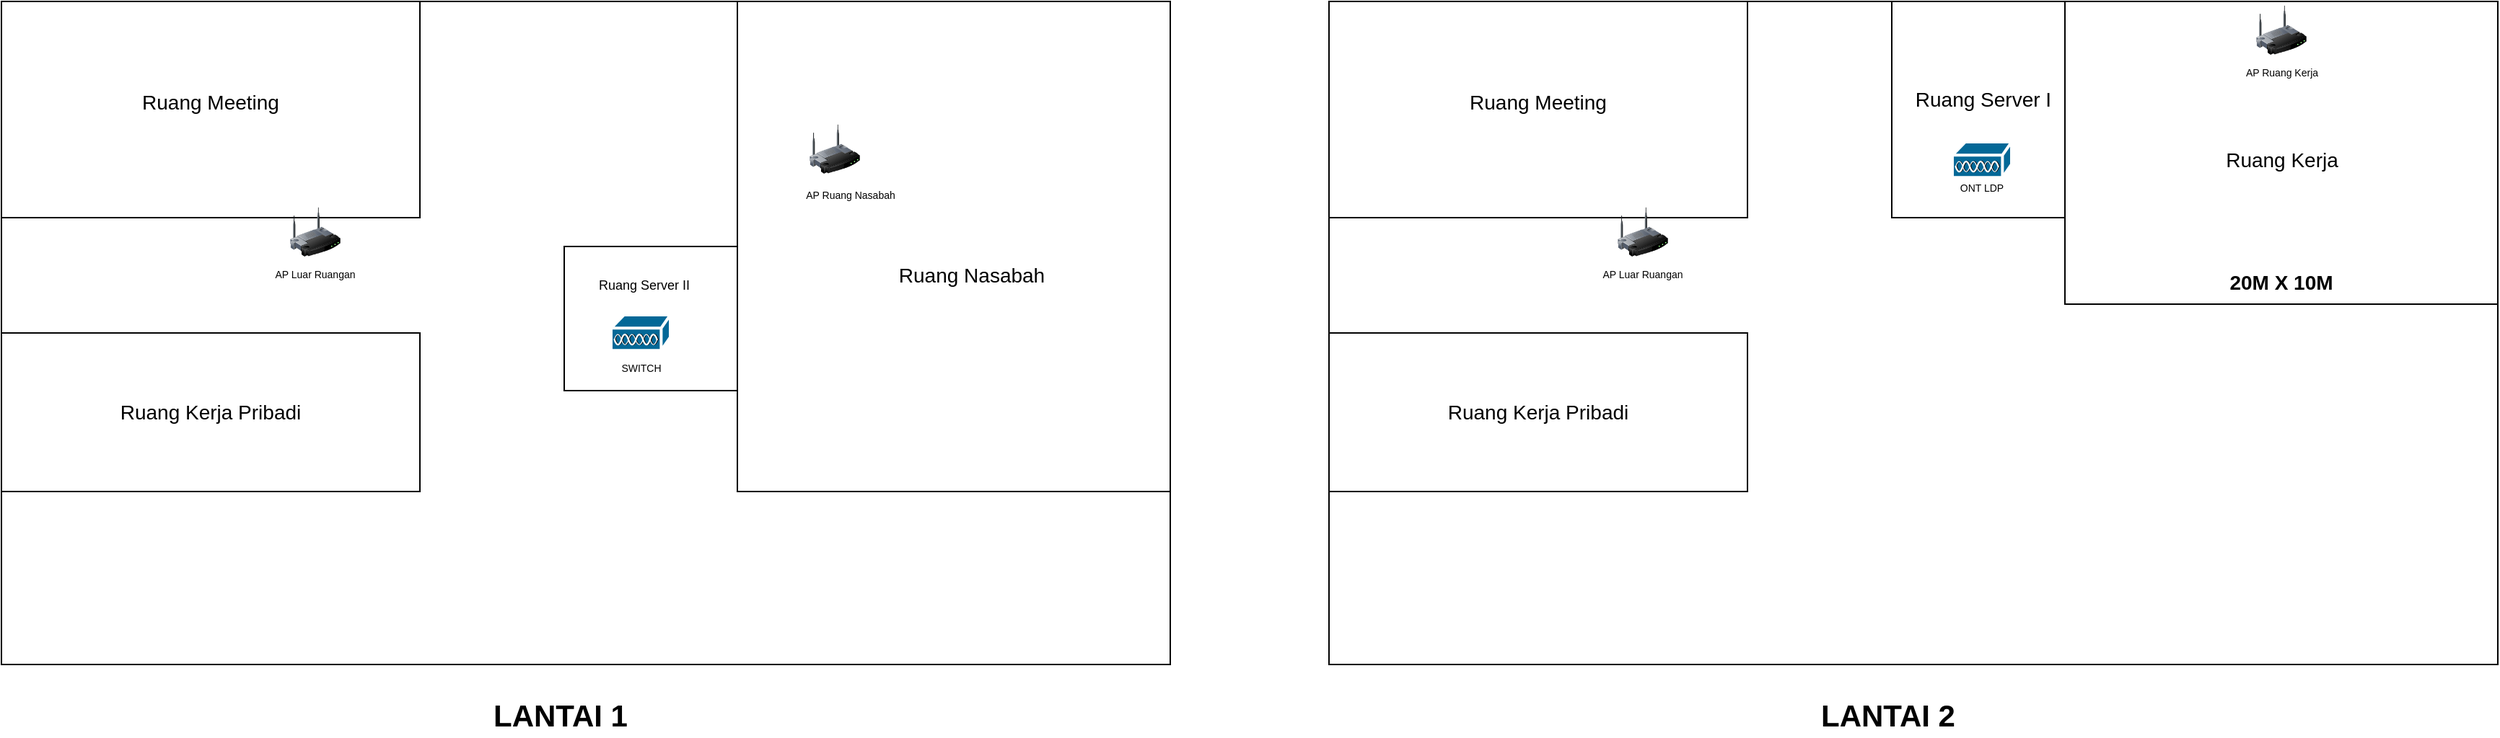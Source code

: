 <mxfile version="16.5.2" type="github" pages="2"><diagram id="sKnl_Fqc-ao-S8ZWsDrr" name="Page-1"><mxGraphModel dx="2814" dy="739" grid="1" gridSize="10" guides="1" tooltips="1" connect="1" arrows="1" fold="1" page="1" pageScale="1" pageWidth="827" pageHeight="1169" math="0" shadow="0"><root><mxCell id="0"/><mxCell id="1" parent="0"/><mxCell id="VTWyQ4uvKS9EgzxxXfux-1" value="" style="rounded=0;whiteSpace=wrap;html=1;" vertex="1" parent="1"><mxGeometry x="-60" y="30" width="810" height="460" as="geometry"/></mxCell><mxCell id="VTWyQ4uvKS9EgzxxXfux-2" value="LANTAI 2" style="text;html=1;strokeColor=none;fillColor=none;align=center;verticalAlign=middle;whiteSpace=wrap;rounded=0;fontStyle=1;fontSize=21;" vertex="1" parent="1"><mxGeometry x="270" y="510" width="115" height="30" as="geometry"/></mxCell><mxCell id="VTWyQ4uvKS9EgzxxXfux-3" value="" style="rounded=0;whiteSpace=wrap;html=1;fontSize=21;" vertex="1" parent="1"><mxGeometry x="450" y="30" width="300" height="210" as="geometry"/></mxCell><mxCell id="VTWyQ4uvKS9EgzxxXfux-4" value="" style="rounded=0;whiteSpace=wrap;html=1;fontSize=21;" vertex="1" parent="1"><mxGeometry x="330" y="30" width="120" height="150" as="geometry"/></mxCell><mxCell id="VTWyQ4uvKS9EgzxxXfux-5" value="" style="rounded=0;whiteSpace=wrap;html=1;fontSize=21;" vertex="1" parent="1"><mxGeometry x="-60" y="30" width="290" height="150" as="geometry"/></mxCell><mxCell id="VTWyQ4uvKS9EgzxxXfux-6" value="" style="rounded=0;whiteSpace=wrap;html=1;fontSize=21;" vertex="1" parent="1"><mxGeometry x="-60" y="260" width="290" height="110" as="geometry"/></mxCell><mxCell id="VTWyQ4uvKS9EgzxxXfux-8" value="20M X 10M" style="text;html=1;strokeColor=none;fillColor=none;align=center;verticalAlign=middle;whiteSpace=wrap;rounded=0;fontSize=14;fontStyle=1" vertex="1" parent="1"><mxGeometry x="535" y="210" width="130" height="30" as="geometry"/></mxCell><mxCell id="VTWyQ4uvKS9EgzxxXfux-9" value="Ruang Kerja" style="text;html=1;strokeColor=none;fillColor=none;align=center;verticalAlign=middle;whiteSpace=wrap;rounded=0;fontSize=14;" vertex="1" parent="1"><mxGeometry x="547.5" y="132.5" width="105" height="15" as="geometry"/></mxCell><mxCell id="VTWyQ4uvKS9EgzxxXfux-10" value="Ruang Kerja Pribadi" style="text;html=1;strokeColor=none;fillColor=none;align=center;verticalAlign=middle;whiteSpace=wrap;rounded=0;fontSize=14;" vertex="1" parent="1"><mxGeometry x="20" y="300" width="130" height="30" as="geometry"/></mxCell><mxCell id="VTWyQ4uvKS9EgzxxXfux-11" value="Ruang Server I" style="text;html=1;strokeColor=none;fillColor=none;align=center;verticalAlign=middle;whiteSpace=wrap;rounded=0;fontSize=14;" vertex="1" parent="1"><mxGeometry x="345" y="90" width="96.5" height="15" as="geometry"/></mxCell><mxCell id="VTWyQ4uvKS9EgzxxXfux-12" value="Ruang Meeting" style="text;html=1;strokeColor=none;fillColor=none;align=center;verticalAlign=middle;whiteSpace=wrap;rounded=0;fontSize=14;" vertex="1" parent="1"><mxGeometry x="20" y="85" width="130" height="30" as="geometry"/></mxCell><mxCell id="VTWyQ4uvKS9EgzxxXfux-14" value="" style="image;html=1;image=img/lib/clip_art/networking/Wireless_Router_128x128.png;fontSize=14;" vertex="1" parent="1"><mxGeometry x="582.5" y="30" width="35" height="40" as="geometry"/></mxCell><mxCell id="VTWyQ4uvKS9EgzxxXfux-15" value="" style="shape=mxgraph.cisco.misc.access_point;html=1;pointerEvents=1;dashed=0;fillColor=#036897;strokeColor=#ffffff;strokeWidth=2;verticalLabelPosition=bottom;verticalAlign=top;align=center;outlineConnect=0;fontSize=14;" vertex="1" parent="1"><mxGeometry x="372" y="127.5" width="41" height="25" as="geometry"/></mxCell><mxCell id="VTWyQ4uvKS9EgzxxXfux-16" value="ONT LDP" style="text;html=1;strokeColor=none;fillColor=none;align=center;verticalAlign=middle;whiteSpace=wrap;rounded=0;fontSize=7;" vertex="1" parent="1"><mxGeometry x="372" y="155" width="41" height="10" as="geometry"/></mxCell><mxCell id="VTWyQ4uvKS9EgzxxXfux-17" value="AP Ruang Kerja" style="text;html=1;strokeColor=none;fillColor=none;align=center;verticalAlign=middle;whiteSpace=wrap;rounded=0;fontSize=7;" vertex="1" parent="1"><mxGeometry x="569.75" y="75" width="60.5" height="10" as="geometry"/></mxCell><mxCell id="VTWyQ4uvKS9EgzxxXfux-18" value="" style="image;html=1;image=img/lib/clip_art/networking/Wireless_Router_128x128.png;fontSize=14;" vertex="1" parent="1"><mxGeometry x="140" y="170" width="35" height="40" as="geometry"/></mxCell><mxCell id="VTWyQ4uvKS9EgzxxXfux-19" value="AP Luar Ruangan" style="text;html=1;strokeColor=none;fillColor=none;align=center;verticalAlign=middle;whiteSpace=wrap;rounded=0;fontSize=7;" vertex="1" parent="1"><mxGeometry x="127.25" y="215" width="60.5" height="10" as="geometry"/></mxCell><mxCell id="VTWyQ4uvKS9EgzxxXfux-22" value="" style="rounded=0;whiteSpace=wrap;html=1;" vertex="1" parent="1"><mxGeometry x="-980" y="30" width="810" height="460" as="geometry"/></mxCell><mxCell id="VTWyQ4uvKS9EgzxxXfux-23" value="LANTAI 1" style="text;html=1;strokeColor=none;fillColor=none;align=center;verticalAlign=middle;whiteSpace=wrap;rounded=0;fontStyle=1;fontSize=21;" vertex="1" parent="1"><mxGeometry x="-650" y="510" width="115" height="30" as="geometry"/></mxCell><mxCell id="VTWyQ4uvKS9EgzxxXfux-24" value="" style="rounded=0;whiteSpace=wrap;html=1;fontSize=21;" vertex="1" parent="1"><mxGeometry x="-470" y="30" width="300" height="340" as="geometry"/></mxCell><mxCell id="VTWyQ4uvKS9EgzxxXfux-25" value="" style="rounded=0;whiteSpace=wrap;html=1;fontSize=21;" vertex="1" parent="1"><mxGeometry x="-590" y="200" width="120" height="100" as="geometry"/></mxCell><mxCell id="VTWyQ4uvKS9EgzxxXfux-26" value="" style="rounded=0;whiteSpace=wrap;html=1;fontSize=21;" vertex="1" parent="1"><mxGeometry x="-980" y="30" width="290" height="150" as="geometry"/></mxCell><mxCell id="VTWyQ4uvKS9EgzxxXfux-27" value="" style="rounded=0;whiteSpace=wrap;html=1;fontSize=21;" vertex="1" parent="1"><mxGeometry x="-980" y="260" width="290" height="110" as="geometry"/></mxCell><mxCell id="VTWyQ4uvKS9EgzxxXfux-29" value="Ruang Nasabah" style="text;html=1;strokeColor=none;fillColor=none;align=center;verticalAlign=middle;whiteSpace=wrap;rounded=0;fontSize=14;" vertex="1" parent="1"><mxGeometry x="-360" y="212.5" width="105" height="15" as="geometry"/></mxCell><mxCell id="VTWyQ4uvKS9EgzxxXfux-30" value="Ruang Kerja Pribadi" style="text;html=1;strokeColor=none;fillColor=none;align=center;verticalAlign=middle;whiteSpace=wrap;rounded=0;fontSize=14;" vertex="1" parent="1"><mxGeometry x="-900" y="300" width="130" height="30" as="geometry"/></mxCell><mxCell id="VTWyQ4uvKS9EgzxxXfux-31" value="&lt;font style=&quot;font-size: 9px&quot;&gt;Ruang Server II&lt;/font&gt;" style="text;html=1;strokeColor=none;fillColor=none;align=center;verticalAlign=middle;whiteSpace=wrap;rounded=0;fontSize=14;" vertex="1" parent="1"><mxGeometry x="-582.5" y="217" width="95" height="15" as="geometry"/></mxCell><mxCell id="VTWyQ4uvKS9EgzxxXfux-32" value="Ruang Meeting" style="text;html=1;strokeColor=none;fillColor=none;align=center;verticalAlign=middle;whiteSpace=wrap;rounded=0;fontSize=14;" vertex="1" parent="1"><mxGeometry x="-900" y="85" width="130" height="30" as="geometry"/></mxCell><mxCell id="VTWyQ4uvKS9EgzxxXfux-33" value="" style="image;html=1;image=img/lib/clip_art/networking/Wireless_Router_128x128.png;fontSize=14;" vertex="1" parent="1"><mxGeometry x="-420" y="112.5" width="35" height="40" as="geometry"/></mxCell><mxCell id="VTWyQ4uvKS9EgzxxXfux-34" value="" style="shape=mxgraph.cisco.misc.access_point;html=1;pointerEvents=1;dashed=0;fillColor=#036897;strokeColor=#ffffff;strokeWidth=2;verticalLabelPosition=bottom;verticalAlign=top;align=center;outlineConnect=0;fontSize=14;" vertex="1" parent="1"><mxGeometry x="-557.5" y="247.5" width="41" height="25" as="geometry"/></mxCell><mxCell id="VTWyQ4uvKS9EgzxxXfux-35" value="SWITCH" style="text;html=1;strokeColor=none;fillColor=none;align=center;verticalAlign=middle;whiteSpace=wrap;rounded=0;fontSize=7;" vertex="1" parent="1"><mxGeometry x="-557.5" y="280" width="41" height="10" as="geometry"/></mxCell><mxCell id="VTWyQ4uvKS9EgzxxXfux-36" value="AP Ruang Nasabah" style="text;html=1;strokeColor=none;fillColor=none;align=center;verticalAlign=middle;whiteSpace=wrap;rounded=0;fontSize=7;" vertex="1" parent="1"><mxGeometry x="-432.75" y="160" width="82.75" height="10" as="geometry"/></mxCell><mxCell id="VTWyQ4uvKS9EgzxxXfux-37" value="" style="image;html=1;image=img/lib/clip_art/networking/Wireless_Router_128x128.png;fontSize=14;" vertex="1" parent="1"><mxGeometry x="-780" y="170" width="35" height="40" as="geometry"/></mxCell><mxCell id="VTWyQ4uvKS9EgzxxXfux-38" value="AP Luar Ruangan" style="text;html=1;strokeColor=none;fillColor=none;align=center;verticalAlign=middle;whiteSpace=wrap;rounded=0;fontSize=7;" vertex="1" parent="1"><mxGeometry x="-792.75" y="215" width="60.5" height="10" as="geometry"/></mxCell></root></mxGraphModel></diagram><diagram id="CyJs-NC2e382KtxXeuPG" name="Page-2"><mxGraphModel dx="1102" dy="1871" grid="1" gridSize="10" guides="1" tooltips="1" connect="1" arrows="1" fold="1" page="1" pageScale="1" pageWidth="827" pageHeight="1169" math="0" shadow="0"><root><mxCell id="K6Kpq-iHqO_E48zRbySo-0"/><mxCell id="K6Kpq-iHqO_E48zRbySo-1" parent="K6Kpq-iHqO_E48zRbySo-0"/><mxCell id="K6Kpq-iHqO_E48zRbySo-2" value="" style="image;html=1;image=img/lib/clip_art/networking/Switch_128x128.png;fontSize=9;" vertex="1" parent="K6Kpq-iHqO_E48zRbySo-1"><mxGeometry x="180" y="220" width="80" height="80" as="geometry"/></mxCell><mxCell id="K6Kpq-iHqO_E48zRbySo-3" value="" style="image;html=1;image=img/lib/clip_art/networking/Switch_128x128.png;fontSize=9;" vertex="1" parent="K6Kpq-iHqO_E48zRbySo-1"><mxGeometry x="510" y="220" width="80" height="80" as="geometry"/></mxCell><mxCell id="K6Kpq-iHqO_E48zRbySo-5" value="" style="sketch=0;points=[[0.5,0,0],[1,0.5,0],[0.5,1,0],[0,0.5,0],[0.145,0.145,0],[0.856,0.145,0],[0.855,0.856,0],[0.145,0.855,0]];verticalLabelPosition=bottom;html=1;verticalAlign=top;aspect=fixed;align=center;pointerEvents=1;shape=mxgraph.cisco19.rect;prIcon=router;fillColor=#FAFAFA;strokeColor=#005073;fontSize=9;" vertex="1" parent="K6Kpq-iHqO_E48zRbySo-1"><mxGeometry x="364" y="90" width="50" height="50" as="geometry"/></mxCell><mxCell id="K6Kpq-iHqO_E48zRbySo-6" value="" style="image;html=1;image=img/lib/clip_art/networking/Wireless_Router_N_128x128.png;fontSize=9;" vertex="1" parent="K6Kpq-iHqO_E48zRbySo-1"><mxGeometry x="349" y="-60" width="80" height="80" as="geometry"/></mxCell><mxCell id="K6Kpq-iHqO_E48zRbySo-9" value="" style="shape=mxgraph.cisco.routers.atm_router;html=1;pointerEvents=1;dashed=0;fillColor=#036897;strokeColor=#ffffff;strokeWidth=2;verticalLabelPosition=bottom;verticalAlign=top;align=center;outlineConnect=0;fontSize=9;" vertex="1" parent="K6Kpq-iHqO_E48zRbySo-1"><mxGeometry x="351" y="-180" width="78" height="53" as="geometry"/></mxCell><mxCell id="K6Kpq-iHqO_E48zRbySo-10" value="" style="endArrow=none;html=1;rounded=0;fontSize=9;" edge="1" parent="K6Kpq-iHqO_E48zRbySo-1" source="K6Kpq-iHqO_E48zRbySo-6" target="K6Kpq-iHqO_E48zRbySo-9"><mxGeometry width="50" height="50" relative="1" as="geometry"><mxPoint x="390" y="80" as="sourcePoint"/><mxPoint x="440" y="30" as="targetPoint"/></mxGeometry></mxCell><mxCell id="K6Kpq-iHqO_E48zRbySo-11" value="" style="endArrow=none;html=1;rounded=0;fontSize=9;entryX=0.5;entryY=1;entryDx=0;entryDy=0;exitX=0.5;exitY=0;exitDx=0;exitDy=0;exitPerimeter=0;" edge="1" parent="K6Kpq-iHqO_E48zRbySo-1" source="K6Kpq-iHqO_E48zRbySo-5" target="K6Kpq-iHqO_E48zRbySo-6"><mxGeometry width="50" height="50" relative="1" as="geometry"><mxPoint x="270" y="120" as="sourcePoint"/><mxPoint x="320" y="70" as="targetPoint"/></mxGeometry></mxCell><mxCell id="K6Kpq-iHqO_E48zRbySo-12" value="" style="endArrow=none;html=1;rounded=0;fontSize=9;entryX=0.5;entryY=1;entryDx=0;entryDy=0;entryPerimeter=0;" edge="1" parent="K6Kpq-iHqO_E48zRbySo-1" source="K6Kpq-iHqO_E48zRbySo-2" target="K6Kpq-iHqO_E48zRbySo-5"><mxGeometry width="50" height="50" relative="1" as="geometry"><mxPoint x="390" y="80" as="sourcePoint"/><mxPoint x="440" y="30" as="targetPoint"/></mxGeometry></mxCell><mxCell id="K6Kpq-iHqO_E48zRbySo-13" value="" style="endArrow=none;html=1;rounded=0;fontSize=9;exitX=0.5;exitY=1;exitDx=0;exitDy=0;exitPerimeter=0;" edge="1" parent="K6Kpq-iHqO_E48zRbySo-1" source="K6Kpq-iHqO_E48zRbySo-5" target="K6Kpq-iHqO_E48zRbySo-3"><mxGeometry width="50" height="50" relative="1" as="geometry"><mxPoint x="390" y="80" as="sourcePoint"/><mxPoint x="440" y="30" as="targetPoint"/></mxGeometry></mxCell><mxCell id="K6Kpq-iHqO_E48zRbySo-18" value="" style="sketch=0;pointerEvents=1;shadow=0;dashed=0;html=1;strokeColor=none;fillColor=#505050;labelPosition=center;verticalLabelPosition=bottom;verticalAlign=top;outlineConnect=0;align=center;shape=mxgraph.office.devices.modem;fontSize=9;" vertex="1" parent="K6Kpq-iHqO_E48zRbySo-1"><mxGeometry x="110" y="416" width="54" height="34" as="geometry"/></mxCell><mxCell id="K6Kpq-iHqO_E48zRbySo-19" value="" style="sketch=0;pointerEvents=1;shadow=0;dashed=0;html=1;strokeColor=none;fillColor=#505050;labelPosition=center;verticalLabelPosition=bottom;verticalAlign=top;outlineConnect=0;align=center;shape=mxgraph.office.devices.modem;fontSize=9;" vertex="1" parent="K6Kpq-iHqO_E48zRbySo-1"><mxGeometry x="260" y="416" width="54" height="34" as="geometry"/></mxCell><mxCell id="K6Kpq-iHqO_E48zRbySo-20" value="" style="sketch=0;pointerEvents=1;shadow=0;dashed=0;html=1;strokeColor=none;fillColor=#505050;labelPosition=center;verticalLabelPosition=bottom;verticalAlign=top;outlineConnect=0;align=center;shape=mxgraph.office.devices.modem;fontSize=9;" vertex="1" parent="K6Kpq-iHqO_E48zRbySo-1"><mxGeometry x="456" y="416" width="54" height="34" as="geometry"/></mxCell><mxCell id="K6Kpq-iHqO_E48zRbySo-21" value="" style="sketch=0;pointerEvents=1;shadow=0;dashed=0;html=1;strokeColor=none;fillColor=#505050;labelPosition=center;verticalLabelPosition=bottom;verticalAlign=top;outlineConnect=0;align=center;shape=mxgraph.office.devices.modem;fontSize=9;" vertex="1" parent="K6Kpq-iHqO_E48zRbySo-1"><mxGeometry x="610" y="413" width="54" height="34" as="geometry"/></mxCell><mxCell id="K6Kpq-iHqO_E48zRbySo-22" value="" style="endArrow=none;html=1;rounded=0;fontSize=9;exitX=0.25;exitY=1;exitDx=0;exitDy=0;" edge="1" parent="K6Kpq-iHqO_E48zRbySo-1" source="K6Kpq-iHqO_E48zRbySo-2" target="K6Kpq-iHqO_E48zRbySo-18"><mxGeometry width="50" height="50" relative="1" as="geometry"><mxPoint x="390" y="240" as="sourcePoint"/><mxPoint x="440" y="190" as="targetPoint"/></mxGeometry></mxCell><mxCell id="K6Kpq-iHqO_E48zRbySo-23" value="" style="endArrow=none;html=1;rounded=0;fontSize=9;exitX=0.25;exitY=1;exitDx=0;exitDy=0;" edge="1" parent="K6Kpq-iHqO_E48zRbySo-1" source="K6Kpq-iHqO_E48zRbySo-2" target="K6Kpq-iHqO_E48zRbySo-19"><mxGeometry width="50" height="50" relative="1" as="geometry"><mxPoint x="390" y="240" as="sourcePoint"/><mxPoint x="440" y="190" as="targetPoint"/></mxGeometry></mxCell><mxCell id="K6Kpq-iHqO_E48zRbySo-24" value="" style="endArrow=none;html=1;rounded=0;fontSize=9;" edge="1" parent="K6Kpq-iHqO_E48zRbySo-1" source="K6Kpq-iHqO_E48zRbySo-20" target="K6Kpq-iHqO_E48zRbySo-3"><mxGeometry width="50" height="50" relative="1" as="geometry"><mxPoint x="460" y="330" as="sourcePoint"/><mxPoint x="440" y="190" as="targetPoint"/></mxGeometry></mxCell><mxCell id="K6Kpq-iHqO_E48zRbySo-25" value="" style="endArrow=none;html=1;rounded=0;fontSize=9;exitX=0.5;exitY=1;exitDx=0;exitDy=0;" edge="1" parent="K6Kpq-iHqO_E48zRbySo-1" source="K6Kpq-iHqO_E48zRbySo-3" target="K6Kpq-iHqO_E48zRbySo-21"><mxGeometry width="50" height="50" relative="1" as="geometry"><mxPoint x="390" y="240" as="sourcePoint"/><mxPoint x="440" y="190" as="targetPoint"/></mxGeometry></mxCell><mxCell id="K6Kpq-iHqO_E48zRbySo-26" value="INTERNET" style="text;html=1;strokeColor=none;fillColor=none;align=center;verticalAlign=middle;whiteSpace=wrap;rounded=0;fontSize=9;" vertex="1" parent="K6Kpq-iHqO_E48zRbySo-1"><mxGeometry x="107" y="-127" width="60" height="30" as="geometry"/></mxCell><mxCell id="K6Kpq-iHqO_E48zRbySo-27" value="" style="aspect=fixed;perimeter=ellipsePerimeter;html=1;align=center;shadow=0;dashed=0;spacingTop=3;image;image=img/lib/active_directory/internet_cloud.svg;fontSize=9;" vertex="1" parent="K6Kpq-iHqO_E48zRbySo-1"><mxGeometry x="106" y="-178" width="74" height="46.62" as="geometry"/></mxCell><mxCell id="K6Kpq-iHqO_E48zRbySo-28" value="" style="endArrow=none;html=1;rounded=0;fontSize=9;exitX=1;exitY=0.5;exitDx=0;exitDy=0;entryX=0;entryY=0.5;entryDx=0;entryDy=0;entryPerimeter=0;" edge="1" parent="K6Kpq-iHqO_E48zRbySo-1" source="K6Kpq-iHqO_E48zRbySo-27" target="K6Kpq-iHqO_E48zRbySo-9"><mxGeometry width="50" height="50" relative="1" as="geometry"><mxPoint x="230" y="-120" as="sourcePoint"/><mxPoint x="280" y="-170" as="targetPoint"/></mxGeometry></mxCell><mxCell id="K6Kpq-iHqO_E48zRbySo-29" value="POP JOGJA" style="text;html=1;strokeColor=none;fillColor=none;align=center;verticalAlign=middle;whiteSpace=wrap;rounded=0;fontSize=9;" vertex="1" parent="K6Kpq-iHqO_E48zRbySo-1"><mxGeometry x="440" y="-166.5" width="60" height="30" as="geometry"/></mxCell><mxCell id="K6Kpq-iHqO_E48zRbySo-30" value="ONT LDP" style="text;html=1;strokeColor=none;fillColor=none;align=center;verticalAlign=middle;whiteSpace=wrap;rounded=0;fontSize=9;" vertex="1" parent="K6Kpq-iHqO_E48zRbySo-1"><mxGeometry x="440" y="-20" width="60" height="30" as="geometry"/></mxCell><mxCell id="K6Kpq-iHqO_E48zRbySo-31" value="RB MILIK BANK" style="text;html=1;strokeColor=none;fillColor=none;align=center;verticalAlign=middle;whiteSpace=wrap;rounded=0;fontSize=9;" vertex="1" parent="K6Kpq-iHqO_E48zRbySo-1"><mxGeometry x="429" y="100" width="81" height="30" as="geometry"/></mxCell><mxCell id="K6Kpq-iHqO_E48zRbySo-32" value="SW LANTAI 2" style="text;html=1;strokeColor=none;fillColor=none;align=center;verticalAlign=middle;whiteSpace=wrap;rounded=0;fontSize=9;" vertex="1" parent="K6Kpq-iHqO_E48zRbySo-1"><mxGeometry x="179" y="200" width="81" height="30" as="geometry"/></mxCell><mxCell id="K6Kpq-iHqO_E48zRbySo-33" value="SW LANTAI 1" style="text;html=1;strokeColor=none;fillColor=none;align=center;verticalAlign=middle;whiteSpace=wrap;rounded=0;fontSize=9;" vertex="1" parent="K6Kpq-iHqO_E48zRbySo-1"><mxGeometry x="510" y="200" width="81" height="30" as="geometry"/></mxCell><mxCell id="K6Kpq-iHqO_E48zRbySo-34" value="AP R. KERJA" style="text;html=1;strokeColor=none;fillColor=none;align=center;verticalAlign=middle;whiteSpace=wrap;rounded=0;fontSize=9;" vertex="1" parent="K6Kpq-iHqO_E48zRbySo-1"><mxGeometry x="98" y="460" width="81" height="30" as="geometry"/></mxCell><mxCell id="K6Kpq-iHqO_E48zRbySo-35" value="AP LUAR RUANGAN II" style="text;html=1;strokeColor=none;fillColor=none;align=center;verticalAlign=middle;whiteSpace=wrap;rounded=0;fontSize=9;" vertex="1" parent="K6Kpq-iHqO_E48zRbySo-1"><mxGeometry x="238.25" y="460" width="97.5" height="30" as="geometry"/></mxCell><mxCell id="K6Kpq-iHqO_E48zRbySo-36" value="AP R NASABAH" style="text;html=1;strokeColor=none;fillColor=none;align=center;verticalAlign=middle;whiteSpace=wrap;rounded=0;fontSize=9;" vertex="1" parent="K6Kpq-iHqO_E48zRbySo-1"><mxGeometry x="434.25" y="460" width="97.5" height="30" as="geometry"/></mxCell><mxCell id="K6Kpq-iHqO_E48zRbySo-37" value="AP LUAR RUANGAN I&amp;nbsp;" style="text;html=1;strokeColor=none;fillColor=none;align=center;verticalAlign=middle;whiteSpace=wrap;rounded=0;fontSize=9;" vertex="1" parent="K6Kpq-iHqO_E48zRbySo-1"><mxGeometry x="588.25" y="460" width="97.5" height="30" as="geometry"/></mxCell></root></mxGraphModel></diagram></mxfile>